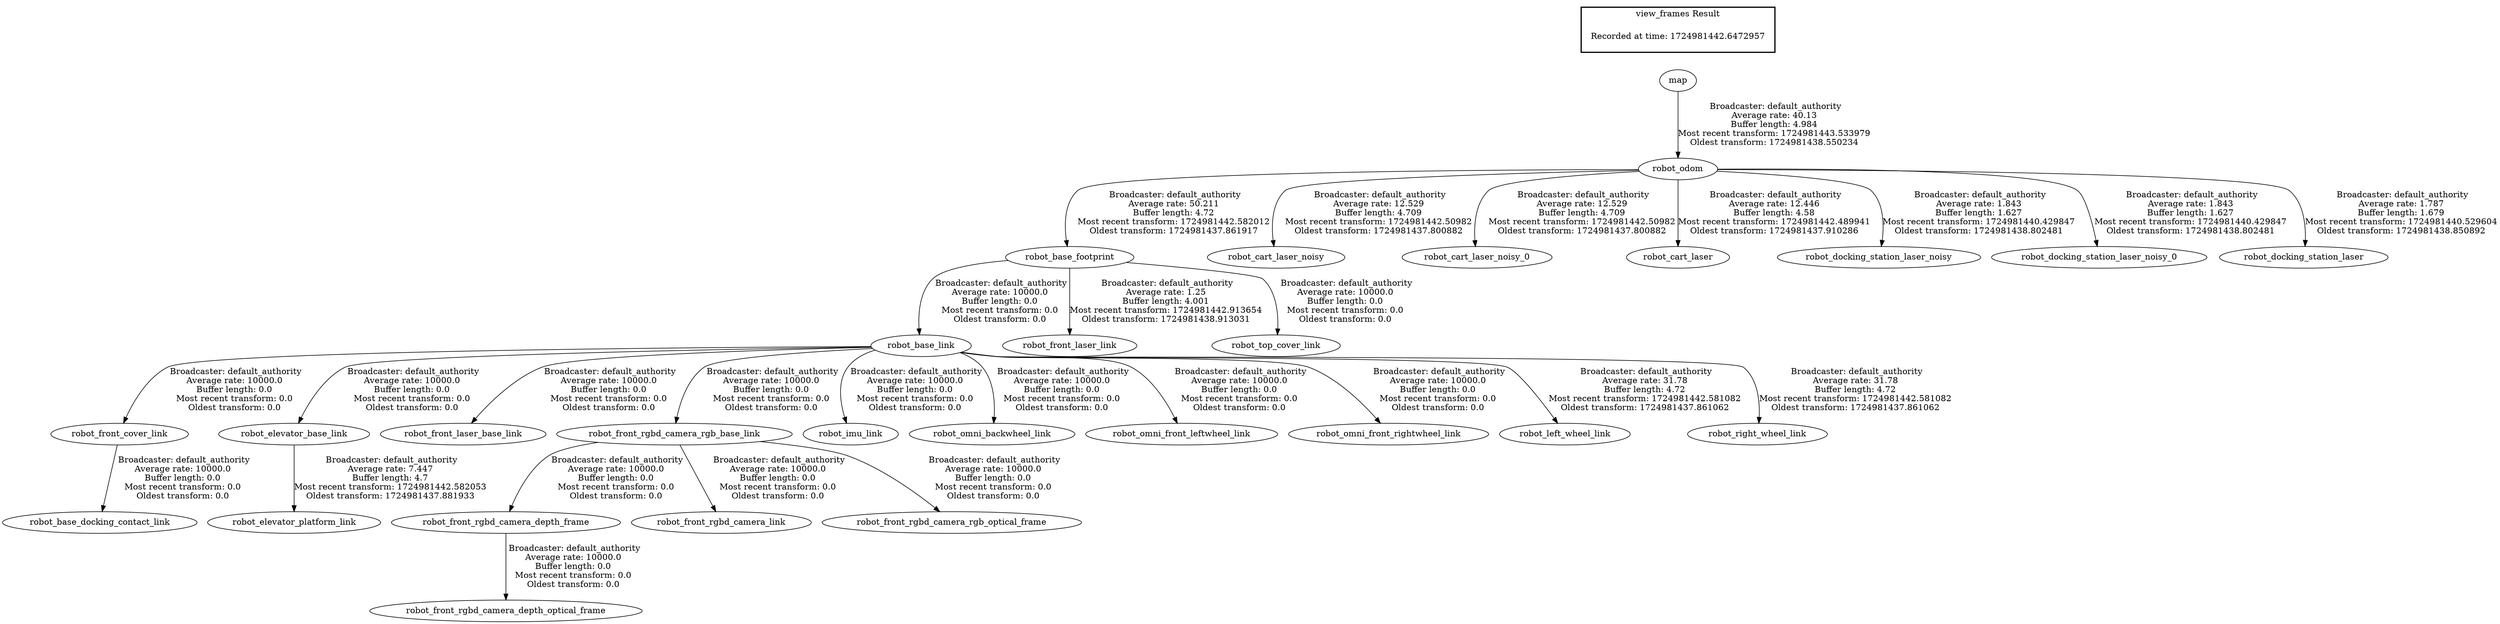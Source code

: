 digraph G {
"map" -> "robot_odom"[label=" Broadcaster: default_authority\nAverage rate: 40.13\nBuffer length: 4.984\nMost recent transform: 1724981443.533979\nOldest transform: 1724981438.550234\n"];
"robot_front_cover_link" -> "robot_base_docking_contact_link"[label=" Broadcaster: default_authority\nAverage rate: 10000.0\nBuffer length: 0.0\nMost recent transform: 0.0\nOldest transform: 0.0\n"];
"robot_base_link" -> "robot_front_cover_link"[label=" Broadcaster: default_authority\nAverage rate: 10000.0\nBuffer length: 0.0\nMost recent transform: 0.0\nOldest transform: 0.0\n"];
"robot_base_footprint" -> "robot_base_link"[label=" Broadcaster: default_authority\nAverage rate: 10000.0\nBuffer length: 0.0\nMost recent transform: 0.0\nOldest transform: 0.0\n"];
"robot_odom" -> "robot_base_footprint"[label=" Broadcaster: default_authority\nAverage rate: 50.211\nBuffer length: 4.72\nMost recent transform: 1724981442.582012\nOldest transform: 1724981437.861917\n"];
"robot_base_link" -> "robot_elevator_base_link"[label=" Broadcaster: default_authority\nAverage rate: 10000.0\nBuffer length: 0.0\nMost recent transform: 0.0\nOldest transform: 0.0\n"];
"robot_base_link" -> "robot_front_laser_base_link"[label=" Broadcaster: default_authority\nAverage rate: 10000.0\nBuffer length: 0.0\nMost recent transform: 0.0\nOldest transform: 0.0\n"];
"robot_base_footprint" -> "robot_front_laser_link"[label=" Broadcaster: default_authority\nAverage rate: 1.25\nBuffer length: 4.001\nMost recent transform: 1724981442.913654\nOldest transform: 1724981438.913031\n"];
"robot_front_rgbd_camera_rgb_base_link" -> "robot_front_rgbd_camera_depth_frame"[label=" Broadcaster: default_authority\nAverage rate: 10000.0\nBuffer length: 0.0\nMost recent transform: 0.0\nOldest transform: 0.0\n"];
"robot_base_link" -> "robot_front_rgbd_camera_rgb_base_link"[label=" Broadcaster: default_authority\nAverage rate: 10000.0\nBuffer length: 0.0\nMost recent transform: 0.0\nOldest transform: 0.0\n"];
"robot_front_rgbd_camera_depth_frame" -> "robot_front_rgbd_camera_depth_optical_frame"[label=" Broadcaster: default_authority\nAverage rate: 10000.0\nBuffer length: 0.0\nMost recent transform: 0.0\nOldest transform: 0.0\n"];
"robot_front_rgbd_camera_rgb_base_link" -> "robot_front_rgbd_camera_link"[label=" Broadcaster: default_authority\nAverage rate: 10000.0\nBuffer length: 0.0\nMost recent transform: 0.0\nOldest transform: 0.0\n"];
"robot_front_rgbd_camera_rgb_base_link" -> "robot_front_rgbd_camera_rgb_optical_frame"[label=" Broadcaster: default_authority\nAverage rate: 10000.0\nBuffer length: 0.0\nMost recent transform: 0.0\nOldest transform: 0.0\n"];
"robot_base_link" -> "robot_imu_link"[label=" Broadcaster: default_authority\nAverage rate: 10000.0\nBuffer length: 0.0\nMost recent transform: 0.0\nOldest transform: 0.0\n"];
"robot_base_link" -> "robot_omni_backwheel_link"[label=" Broadcaster: default_authority\nAverage rate: 10000.0\nBuffer length: 0.0\nMost recent transform: 0.0\nOldest transform: 0.0\n"];
"robot_base_link" -> "robot_omni_front_leftwheel_link"[label=" Broadcaster: default_authority\nAverage rate: 10000.0\nBuffer length: 0.0\nMost recent transform: 0.0\nOldest transform: 0.0\n"];
"robot_base_link" -> "robot_omni_front_rightwheel_link"[label=" Broadcaster: default_authority\nAverage rate: 10000.0\nBuffer length: 0.0\nMost recent transform: 0.0\nOldest transform: 0.0\n"];
"robot_base_footprint" -> "robot_top_cover_link"[label=" Broadcaster: default_authority\nAverage rate: 10000.0\nBuffer length: 0.0\nMost recent transform: 0.0\nOldest transform: 0.0\n"];
"robot_base_link" -> "robot_left_wheel_link"[label=" Broadcaster: default_authority\nAverage rate: 31.78\nBuffer length: 4.72\nMost recent transform: 1724981442.581082\nOldest transform: 1724981437.861062\n"];
"robot_base_link" -> "robot_right_wheel_link"[label=" Broadcaster: default_authority\nAverage rate: 31.78\nBuffer length: 4.72\nMost recent transform: 1724981442.581082\nOldest transform: 1724981437.861062\n"];
"robot_odom" -> "robot_cart_laser_noisy"[label=" Broadcaster: default_authority\nAverage rate: 12.529\nBuffer length: 4.709\nMost recent transform: 1724981442.50982\nOldest transform: 1724981437.800882\n"];
"robot_odom" -> "robot_cart_laser_noisy_0"[label=" Broadcaster: default_authority\nAverage rate: 12.529\nBuffer length: 4.709\nMost recent transform: 1724981442.50982\nOldest transform: 1724981437.800882\n"];
"robot_elevator_base_link" -> "robot_elevator_platform_link"[label=" Broadcaster: default_authority\nAverage rate: 7.447\nBuffer length: 4.7\nMost recent transform: 1724981442.582053\nOldest transform: 1724981437.881933\n"];
"robot_odom" -> "robot_cart_laser"[label=" Broadcaster: default_authority\nAverage rate: 12.446\nBuffer length: 4.58\nMost recent transform: 1724981442.489941\nOldest transform: 1724981437.910286\n"];
"robot_odom" -> "robot_docking_station_laser_noisy"[label=" Broadcaster: default_authority\nAverage rate: 1.843\nBuffer length: 1.627\nMost recent transform: 1724981440.429847\nOldest transform: 1724981438.802481\n"];
"robot_odom" -> "robot_docking_station_laser_noisy_0"[label=" Broadcaster: default_authority\nAverage rate: 1.843\nBuffer length: 1.627\nMost recent transform: 1724981440.429847\nOldest transform: 1724981438.802481\n"];
"robot_odom" -> "robot_docking_station_laser"[label=" Broadcaster: default_authority\nAverage rate: 1.787\nBuffer length: 1.679\nMost recent transform: 1724981440.529604\nOldest transform: 1724981438.850892\n"];
edge [style=invis];
 subgraph cluster_legend { style=bold; color=black; label ="view_frames Result";
"Recorded at time: 1724981442.6472957"[ shape=plaintext ] ;
}->"map";
}